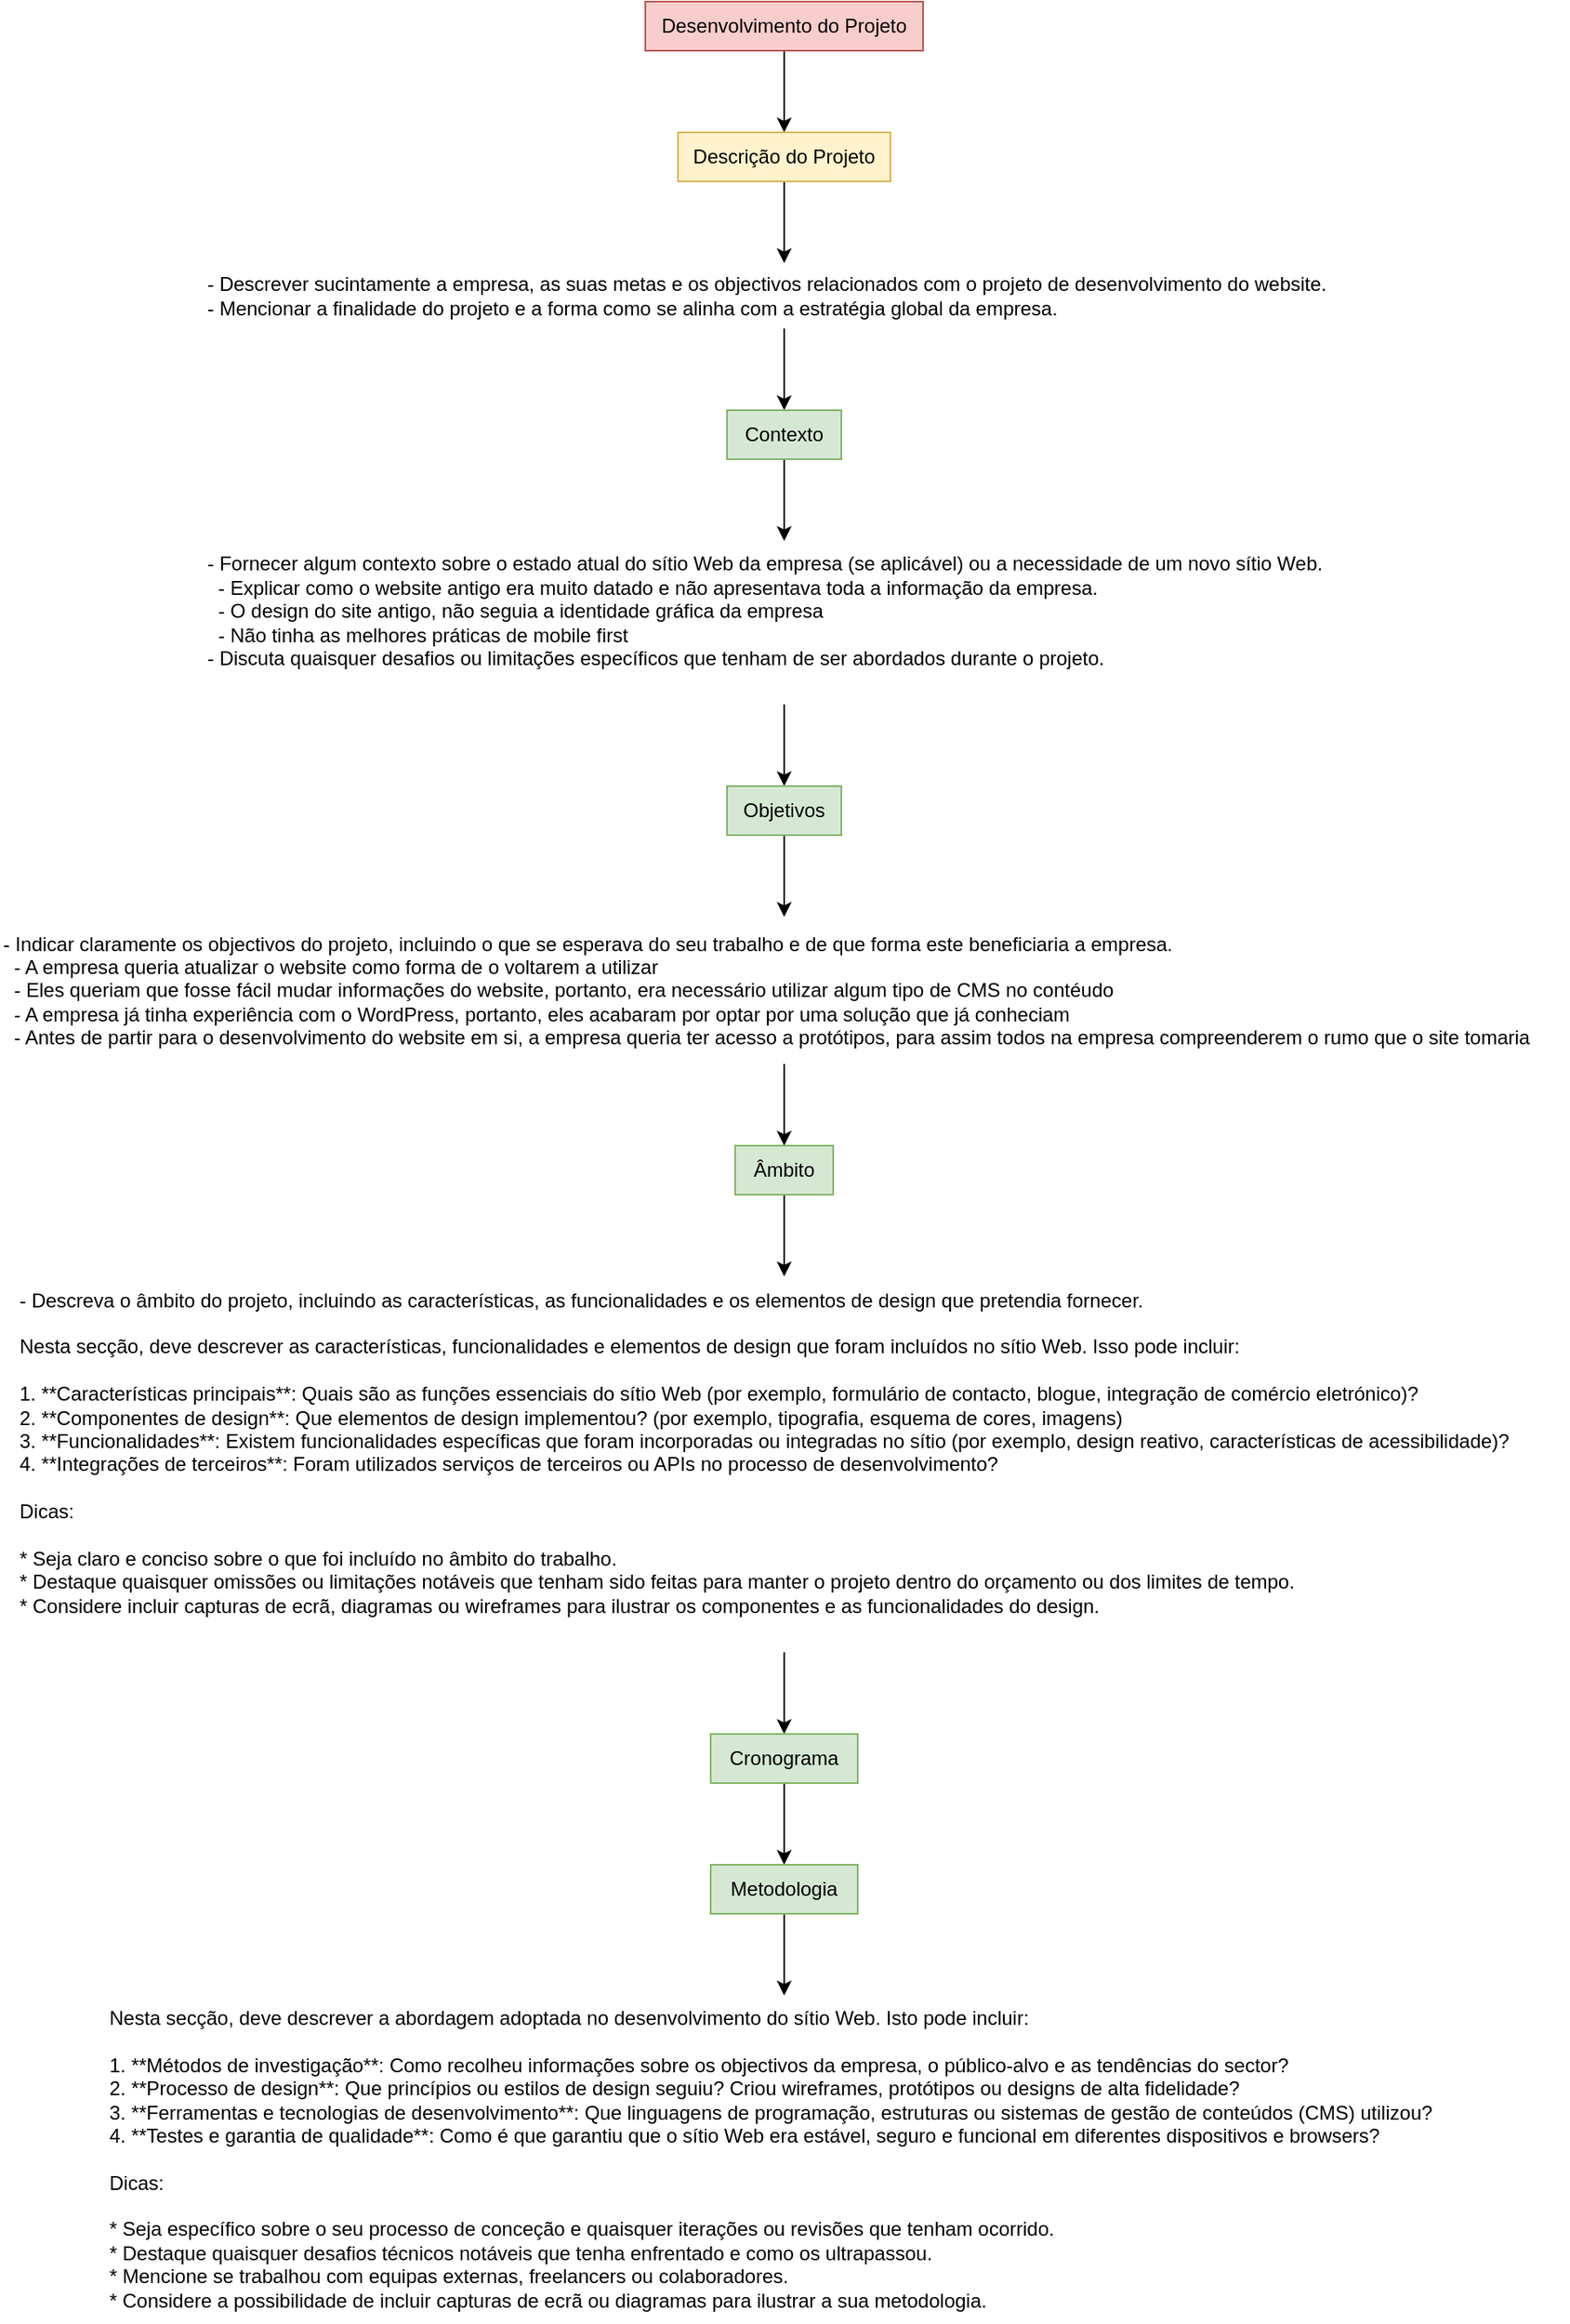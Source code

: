 <mxfile version="24.6.3" type="device">
  <diagram name="Page-1" id="vKmhy2MMkvVaOJp_E4k7">
    <mxGraphModel dx="1434" dy="754" grid="1" gridSize="10" guides="1" tooltips="1" connect="1" arrows="1" fold="1" page="1" pageScale="1" pageWidth="850" pageHeight="1100" math="0" shadow="0">
      <root>
        <mxCell id="0" />
        <mxCell id="1" parent="0" />
        <mxCell id="ZHj_pTs00gF8dZAoCnam-3" style="edgeStyle=orthogonalEdgeStyle;rounded=0;orthogonalLoop=1;jettySize=auto;html=1;" edge="1" parent="1" source="ZHj_pTs00gF8dZAoCnam-1" target="ZHj_pTs00gF8dZAoCnam-2">
          <mxGeometry relative="1" as="geometry" />
        </mxCell>
        <mxCell id="ZHj_pTs00gF8dZAoCnam-1" value="Desenvolvimento do Projeto" style="rounded=0;whiteSpace=wrap;html=1;fillColor=#f8cecc;strokeColor=#b85450;" vertex="1" parent="1">
          <mxGeometry x="730" y="375" width="170" height="30" as="geometry" />
        </mxCell>
        <mxCell id="ZHj_pTs00gF8dZAoCnam-6" style="edgeStyle=orthogonalEdgeStyle;rounded=0;orthogonalLoop=1;jettySize=auto;html=1;" edge="1" parent="1" source="ZHj_pTs00gF8dZAoCnam-2" target="ZHj_pTs00gF8dZAoCnam-5">
          <mxGeometry relative="1" as="geometry" />
        </mxCell>
        <mxCell id="ZHj_pTs00gF8dZAoCnam-2" value="Descrição do Projeto" style="rounded=0;whiteSpace=wrap;html=1;fillColor=#fff2cc;strokeColor=#d6b656;" vertex="1" parent="1">
          <mxGeometry x="750" y="455" width="130" height="30" as="geometry" />
        </mxCell>
        <mxCell id="ZHj_pTs00gF8dZAoCnam-8" style="edgeStyle=orthogonalEdgeStyle;rounded=0;orthogonalLoop=1;jettySize=auto;html=1;" edge="1" parent="1" source="ZHj_pTs00gF8dZAoCnam-5" target="ZHj_pTs00gF8dZAoCnam-7">
          <mxGeometry relative="1" as="geometry" />
        </mxCell>
        <mxCell id="ZHj_pTs00gF8dZAoCnam-5" value="&lt;div&gt;- Descrever sucintamente a empresa, as suas metas e os objectivos relacionados com o projeto de desenvolvimento do website.&lt;/div&gt;&lt;div&gt;- Mencionar a finalidade do projeto e a forma como se alinha com a estratégia global da empresa.&lt;/div&gt;" style="text;html=1;align=left;verticalAlign=middle;whiteSpace=wrap;rounded=0;" vertex="1" parent="1">
          <mxGeometry x="460" y="535" width="710" height="40" as="geometry" />
        </mxCell>
        <mxCell id="ZHj_pTs00gF8dZAoCnam-11" style="edgeStyle=orthogonalEdgeStyle;rounded=0;orthogonalLoop=1;jettySize=auto;html=1;" edge="1" parent="1" source="ZHj_pTs00gF8dZAoCnam-7" target="ZHj_pTs00gF8dZAoCnam-10">
          <mxGeometry relative="1" as="geometry" />
        </mxCell>
        <mxCell id="ZHj_pTs00gF8dZAoCnam-7" value="Contexto" style="rounded=0;whiteSpace=wrap;html=1;fillColor=#d5e8d4;strokeColor=#82b366;" vertex="1" parent="1">
          <mxGeometry x="780" y="625" width="70" height="30" as="geometry" />
        </mxCell>
        <mxCell id="ZHj_pTs00gF8dZAoCnam-13" style="edgeStyle=orthogonalEdgeStyle;rounded=0;orthogonalLoop=1;jettySize=auto;html=1;" edge="1" parent="1" source="ZHj_pTs00gF8dZAoCnam-10" target="ZHj_pTs00gF8dZAoCnam-12">
          <mxGeometry relative="1" as="geometry" />
        </mxCell>
        <mxCell id="ZHj_pTs00gF8dZAoCnam-10" value="&lt;div&gt;- Fornecer algum contexto sobre o estado atual do sítio Web da empresa (se aplicável) ou a necessidade de um novo sítio Web.&lt;/div&gt;&lt;div&gt;&amp;nbsp; - Explicar como o website antigo era muito datado e não apresentava toda a informação da empresa.&lt;/div&gt;&lt;div&gt;&amp;nbsp; - O design do site antigo, não seguia a identidade gráfica da empresa&lt;/div&gt;&lt;div&gt;&amp;nbsp; - Não tinha as melhores práticas de mobile first&lt;/div&gt;&lt;div&gt;- Discuta quaisquer desafios ou limitações específicos que tenham de ser abordados durante o projeto.&lt;/div&gt;&lt;div&gt;&lt;br&gt;&lt;/div&gt;" style="text;html=1;align=left;verticalAlign=middle;whiteSpace=wrap;rounded=0;" vertex="1" parent="1">
          <mxGeometry x="460" y="705" width="710" height="100" as="geometry" />
        </mxCell>
        <mxCell id="ZHj_pTs00gF8dZAoCnam-15" style="edgeStyle=orthogonalEdgeStyle;rounded=0;orthogonalLoop=1;jettySize=auto;html=1;" edge="1" parent="1" source="ZHj_pTs00gF8dZAoCnam-12" target="ZHj_pTs00gF8dZAoCnam-14">
          <mxGeometry relative="1" as="geometry" />
        </mxCell>
        <mxCell id="ZHj_pTs00gF8dZAoCnam-12" value="Objetivos" style="rounded=0;whiteSpace=wrap;html=1;fillColor=#d5e8d4;strokeColor=#82b366;" vertex="1" parent="1">
          <mxGeometry x="780" y="855" width="70" height="30" as="geometry" />
        </mxCell>
        <mxCell id="ZHj_pTs00gF8dZAoCnam-17" style="edgeStyle=orthogonalEdgeStyle;rounded=0;orthogonalLoop=1;jettySize=auto;html=1;" edge="1" parent="1" source="ZHj_pTs00gF8dZAoCnam-14" target="ZHj_pTs00gF8dZAoCnam-16">
          <mxGeometry relative="1" as="geometry" />
        </mxCell>
        <mxCell id="ZHj_pTs00gF8dZAoCnam-14" value="&lt;div&gt;&lt;div&gt;- Indicar claramente os objectivos do projeto, incluindo o que se esperava do seu trabalho e de que forma este beneficiaria a empresa.&lt;/div&gt;&lt;div&gt;&amp;nbsp; - A empresa queria atualizar o website como forma de o voltarem a utilizar&lt;/div&gt;&lt;div&gt;&amp;nbsp; - Eles queriam que fosse fácil mudar informações do website, portanto, era necessário utilizar algum tipo de CMS no contéudo&lt;/div&gt;&lt;div&gt;&amp;nbsp; - A empresa já tinha experiência com o WordPress, portanto, eles acabaram por optar por uma solução que já conheciam&lt;/div&gt;&lt;div&gt;&amp;nbsp; - Antes de partir para o desenvolvimento do website em si, a empresa queria ter acesso a protótipos, para assim todos na empresa compreenderem o rumo que o site tomaria&lt;/div&gt;&lt;/div&gt;" style="text;html=1;align=left;verticalAlign=middle;whiteSpace=wrap;rounded=0;" vertex="1" parent="1">
          <mxGeometry x="335" y="935" width="960" height="90" as="geometry" />
        </mxCell>
        <mxCell id="ZHj_pTs00gF8dZAoCnam-19" style="edgeStyle=orthogonalEdgeStyle;rounded=0;orthogonalLoop=1;jettySize=auto;html=1;" edge="1" parent="1" source="ZHj_pTs00gF8dZAoCnam-16" target="ZHj_pTs00gF8dZAoCnam-18">
          <mxGeometry relative="1" as="geometry" />
        </mxCell>
        <mxCell id="ZHj_pTs00gF8dZAoCnam-16" value="Âmbito" style="rounded=0;whiteSpace=wrap;html=1;fillColor=#d5e8d4;strokeColor=#82b366;" vertex="1" parent="1">
          <mxGeometry x="785" y="1075" width="60" height="30" as="geometry" />
        </mxCell>
        <mxCell id="ZHj_pTs00gF8dZAoCnam-21" style="edgeStyle=orthogonalEdgeStyle;rounded=0;orthogonalLoop=1;jettySize=auto;html=1;" edge="1" parent="1" source="ZHj_pTs00gF8dZAoCnam-18" target="ZHj_pTs00gF8dZAoCnam-20">
          <mxGeometry relative="1" as="geometry" />
        </mxCell>
        <mxCell id="ZHj_pTs00gF8dZAoCnam-18" value="&lt;div&gt;- Descreva o âmbito do projeto, incluindo as características, as funcionalidades e os elementos de design que pretendia fornecer.&lt;/div&gt;&lt;div&gt;&lt;br&gt;&lt;/div&gt;&lt;div&gt;&lt;div&gt;Nesta secção, deve descrever as características, funcionalidades e elementos de design que foram incluídos no sítio Web. Isso pode incluir:&lt;/div&gt;&lt;div&gt;&lt;br&gt;&lt;/div&gt;&lt;div&gt;1. **Características principais**: Quais são as funções essenciais do sítio Web (por exemplo, formulário de contacto, blogue, integração de comércio eletrónico)?&lt;/div&gt;&lt;div&gt;2. **Componentes de design**: Que elementos de design implementou? (por exemplo, tipografia, esquema de cores, imagens)&lt;/div&gt;&lt;div&gt;3. **Funcionalidades**: Existem funcionalidades específicas que foram incorporadas ou integradas no sítio (por exemplo, design reativo, características de acessibilidade)?&lt;/div&gt;&lt;div&gt;4. **Integrações de terceiros**: Foram utilizados serviços de terceiros ou APIs no processo de desenvolvimento?&lt;/div&gt;&lt;div&gt;&lt;br&gt;&lt;/div&gt;&lt;div&gt;Dicas:&lt;/div&gt;&lt;div&gt;&lt;br&gt;&lt;/div&gt;&lt;div&gt;* Seja claro e conciso sobre o que foi incluído no âmbito do trabalho.&lt;/div&gt;&lt;div&gt;* Destaque quaisquer omissões ou limitações notáveis que tenham sido feitas para manter o projeto dentro do orçamento ou dos limites de tempo.&lt;/div&gt;&lt;div&gt;* Considere incluir capturas de ecrã, diagramas ou wireframes para ilustrar os componentes e as funcionalidades do design.&lt;/div&gt;&lt;/div&gt;&lt;div&gt;&lt;br&gt;&lt;/div&gt;" style="text;html=1;align=left;verticalAlign=middle;whiteSpace=wrap;rounded=0;" vertex="1" parent="1">
          <mxGeometry x="345" y="1155" width="940" height="230" as="geometry" />
        </mxCell>
        <mxCell id="ZHj_pTs00gF8dZAoCnam-24" style="edgeStyle=orthogonalEdgeStyle;rounded=0;orthogonalLoop=1;jettySize=auto;html=1;" edge="1" parent="1" source="ZHj_pTs00gF8dZAoCnam-20" target="ZHj_pTs00gF8dZAoCnam-23">
          <mxGeometry relative="1" as="geometry" />
        </mxCell>
        <mxCell id="ZHj_pTs00gF8dZAoCnam-20" value="Cronograma" style="rounded=0;whiteSpace=wrap;html=1;fillColor=#d5e8d4;strokeColor=#82b366;" vertex="1" parent="1">
          <mxGeometry x="770" y="1435" width="90" height="30" as="geometry" />
        </mxCell>
        <mxCell id="ZHj_pTs00gF8dZAoCnam-26" style="edgeStyle=orthogonalEdgeStyle;rounded=0;orthogonalLoop=1;jettySize=auto;html=1;" edge="1" parent="1" source="ZHj_pTs00gF8dZAoCnam-23" target="ZHj_pTs00gF8dZAoCnam-25">
          <mxGeometry relative="1" as="geometry" />
        </mxCell>
        <mxCell id="ZHj_pTs00gF8dZAoCnam-23" value="Metodologia" style="rounded=0;whiteSpace=wrap;html=1;fillColor=#d5e8d4;strokeColor=#82b366;" vertex="1" parent="1">
          <mxGeometry x="770" y="1515" width="90" height="30" as="geometry" />
        </mxCell>
        <mxCell id="ZHj_pTs00gF8dZAoCnam-25" value="&lt;div&gt;&lt;span style=&quot;background-color: initial;&quot;&gt;Nesta secção, deve descrever a abordagem adoptada no desenvolvimento do sítio Web. Isto pode incluir:&lt;br&gt;&lt;/span&gt;&lt;/div&gt;&lt;div&gt;&lt;span style=&quot;background-color: initial;&quot;&gt;&lt;br&gt;&lt;/span&gt;&lt;/div&gt;&lt;div&gt;&lt;span style=&quot;background-color: initial;&quot;&gt;1. **Métodos de investigação**: Como recolheu informações sobre os objectivos da empresa, o público-alvo e as tendências do sector?&lt;/span&gt;&lt;br&gt;&lt;/div&gt;&lt;div&gt;&lt;div&gt;2. **Processo de design**: Que princípios ou estilos de design seguiu? Criou wireframes, protótipos ou designs de alta fidelidade?&lt;/div&gt;&lt;div&gt;3. **Ferramentas e tecnologias de desenvolvimento**: Que linguagens de programação, estruturas ou sistemas de gestão de conteúdos (CMS) utilizou?&lt;/div&gt;&lt;div&gt;4. **Testes e garantia de qualidade**: Como é que garantiu que o sítio Web era estável, seguro e funcional em diferentes dispositivos e browsers?&lt;/div&gt;&lt;div&gt;&lt;br&gt;&lt;/div&gt;&lt;div&gt;Dicas:&lt;/div&gt;&lt;div&gt;&lt;br&gt;&lt;/div&gt;&lt;div&gt;* Seja específico sobre o seu processo de conceção e quaisquer iterações ou revisões que tenham ocorrido.&lt;/div&gt;&lt;div&gt;* Destaque quaisquer desafios técnicos notáveis que tenha enfrentado e como os ultrapassou.&lt;/div&gt;&lt;div&gt;* Mencione se trabalhou com equipas externas, freelancers ou colaboradores.&lt;/div&gt;&lt;div&gt;* Considere a possibilidade de incluir capturas de ecrã ou diagramas para ilustrar a sua metodologia.&lt;/div&gt;&lt;/div&gt;" style="text;html=1;align=left;verticalAlign=middle;whiteSpace=wrap;rounded=0;" vertex="1" parent="1">
          <mxGeometry x="400" y="1595" width="830" height="200" as="geometry" />
        </mxCell>
      </root>
    </mxGraphModel>
  </diagram>
</mxfile>
